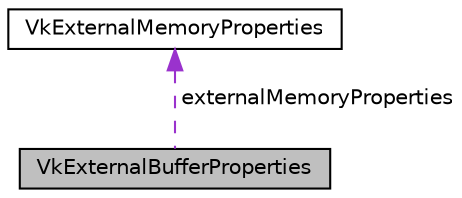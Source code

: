digraph "VkExternalBufferProperties"
{
 // LATEX_PDF_SIZE
  edge [fontname="Helvetica",fontsize="10",labelfontname="Helvetica",labelfontsize="10"];
  node [fontname="Helvetica",fontsize="10",shape=record];
  Node1 [label="VkExternalBufferProperties",height=0.2,width=0.4,color="black", fillcolor="grey75", style="filled", fontcolor="black",tooltip=" "];
  Node2 -> Node1 [dir="back",color="darkorchid3",fontsize="10",style="dashed",label=" externalMemoryProperties" ,fontname="Helvetica"];
  Node2 [label="VkExternalMemoryProperties",height=0.2,width=0.4,color="black", fillcolor="white", style="filled",URL="$structVkExternalMemoryProperties.html",tooltip=" "];
}
